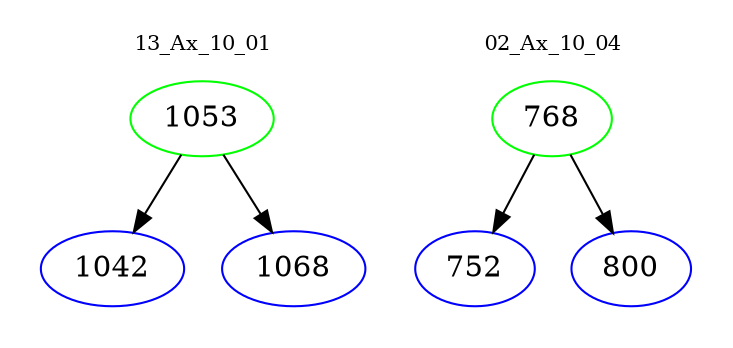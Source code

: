 digraph{
subgraph cluster_0 {
color = white
label = "13_Ax_10_01";
fontsize=10;
T0_1053 [label="1053", color="green"]
T0_1053 -> T0_1042 [color="black"]
T0_1042 [label="1042", color="blue"]
T0_1053 -> T0_1068 [color="black"]
T0_1068 [label="1068", color="blue"]
}
subgraph cluster_1 {
color = white
label = "02_Ax_10_04";
fontsize=10;
T1_768 [label="768", color="green"]
T1_768 -> T1_752 [color="black"]
T1_752 [label="752", color="blue"]
T1_768 -> T1_800 [color="black"]
T1_800 [label="800", color="blue"]
}
}
